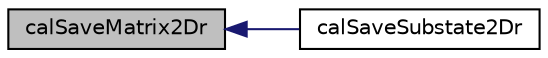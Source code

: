 digraph "calSaveMatrix2Dr"
{
  edge [fontname="Helvetica",fontsize="10",labelfontname="Helvetica",labelfontsize="10"];
  node [fontname="Helvetica",fontsize="10",shape=record];
  rankdir="LR";
  Node1 [label="calSaveMatrix2Dr",height=0.2,width=0.4,color="black", fillcolor="grey75", style="filled" fontcolor="black"];
  Node1 -> Node2 [dir="back",color="midnightblue",fontsize="10",style="solid",fontname="Helvetica"];
  Node2 [label="calSaveSubstate2Dr",height=0.2,width=0.4,color="black", fillcolor="white", style="filled",URL="$cal2_d_i_o_8h.html#aa87b81a69480566cf9b3aaaae97a88c0",tooltip="Saves a real (floating point) substate to file. "];
}
